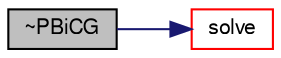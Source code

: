 digraph "~PBiCG"
{
  bgcolor="transparent";
  edge [fontname="FreeSans",fontsize="10",labelfontname="FreeSans",labelfontsize="10"];
  node [fontname="FreeSans",fontsize="10",shape=record];
  rankdir="LR";
  Node365 [label="~PBiCG",height=0.2,width=0.4,color="black", fillcolor="grey75", style="filled", fontcolor="black"];
  Node365 -> Node366 [color="midnightblue",fontsize="10",style="solid",fontname="FreeSans"];
  Node366 [label="solve",height=0.2,width=0.4,color="red",URL="$a27042.html#ad38597d099f9905e3f399b01af791bcb",tooltip="Solve the matrix with this solver. "];
}
